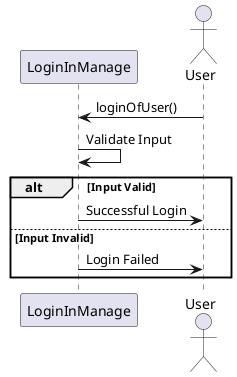 // 用户登录示例
@startuml

actor User
participant LoginInManage
participant User

User -> LoginInManage: loginOfUser()
LoginInManage -> LoginInManage: Validate Input
alt Input Valid
  LoginInManage -> User: Successful Login
else Input Invalid
  LoginInManage -> User: Login Failed
end

@enduml

// 添加商品到购物车示例
@startuml

actor User
participant ShoppingCartManage
participant User

User -> ShoppingCartManage: insertToShoppingCart(user)
ShoppingCartManage -> ShoppingCartManage: Validate Input
alt Input Valid
  ShoppingCartManage -> ShoppingCartManage: Add Item to Cart
else Input Invalid
  ShoppingCartManage -> User: Add Item Failed
end

@enduml

// 用户更改密码示例

@startuml

actor User
participant PasswordManage
participant User

User -> PasswordManage: changePassword(user)
PasswordManage -> PasswordManage: Validate Input
alt Input Valid
  PasswordManage -> PasswordManage: Change Password
else Input Invalid
  PasswordManage -> User: Change Password Failed
end

@enduml

// 管理员添加商品示例

@startuml

actor Admin
participant CommodityManage

Admin -> CommodityManage: insertCommodity()
CommodityManage -> CommodityManage: Insert Commodity Data

@enduml


// 查询用户信息示例

@startuml

actor Admin
participant UserManage
participant User

Admin -> UserManage: queryUser()
UserManage -> UserManage: Query User Data
UserManage --> Admin: Display User Data

@enduml

